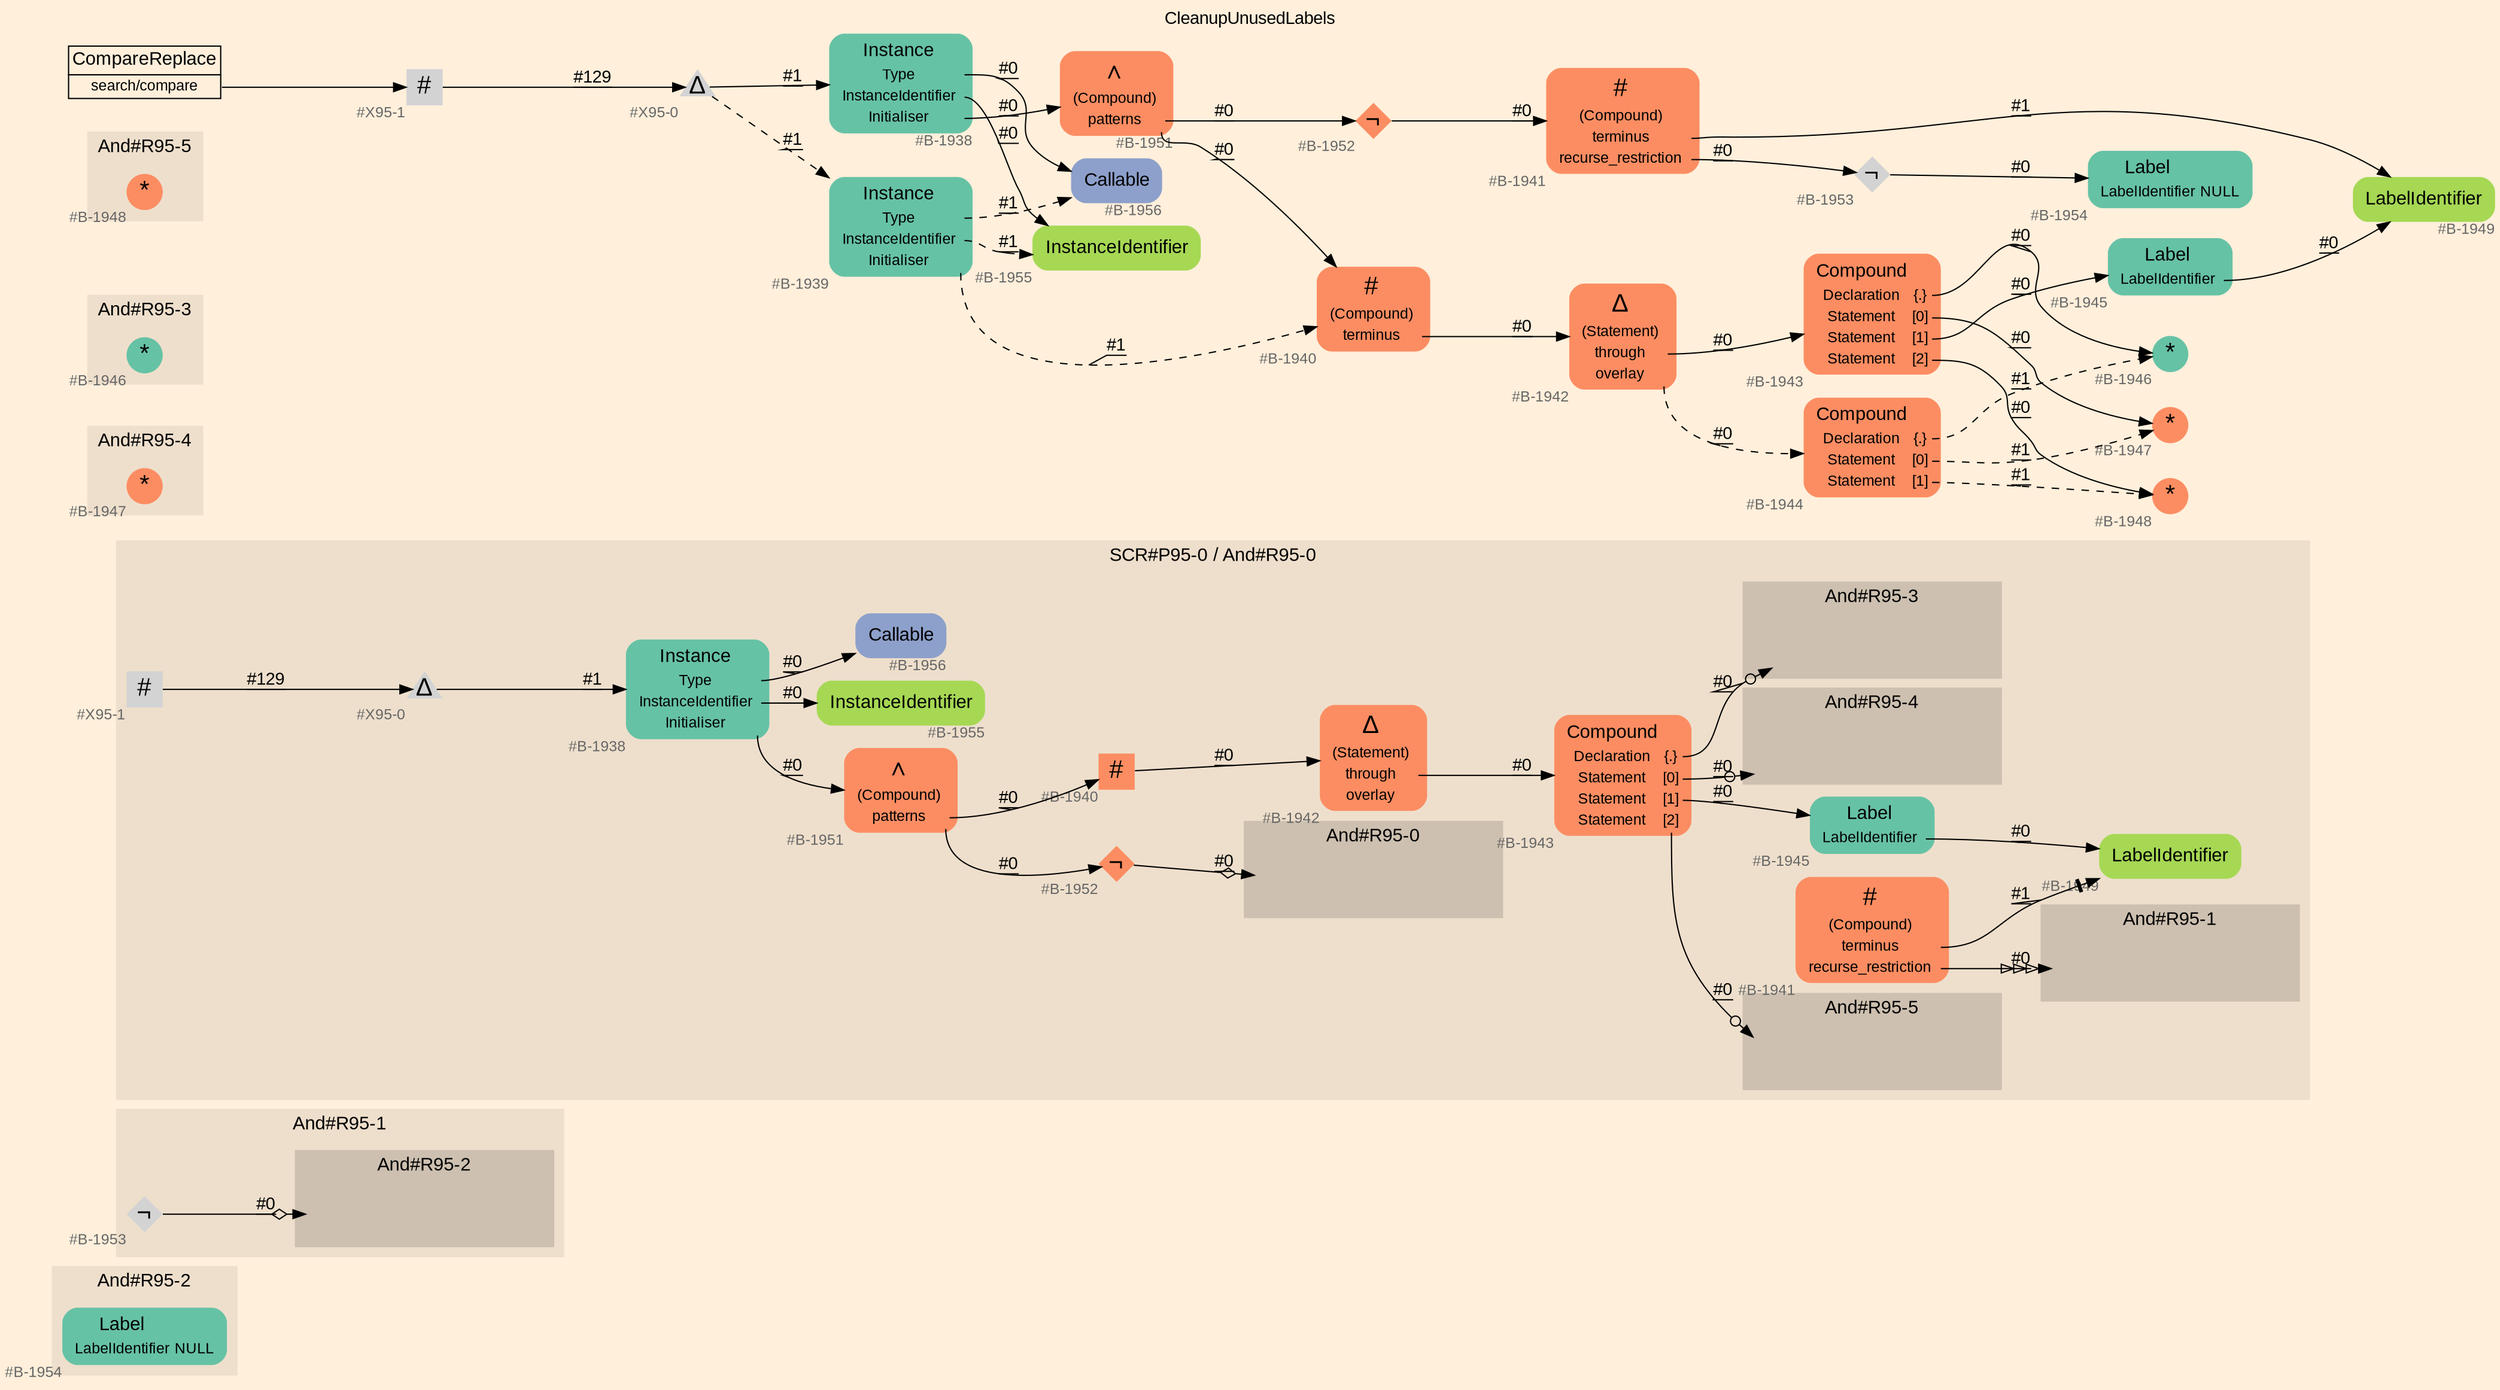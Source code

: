 digraph "CleanupUnusedLabels" {
label = "CleanupUnusedLabels"
labelloc = t
graph [
    rankdir = "LR"
    ranksep = 0.3
    bgcolor = antiquewhite1
    color = black
    fontcolor = black
    fontname = "Arial"
];
node [
    fontname = "Arial"
];
edge [
    fontname = "Arial"
];

// -------------------- figure And#R95-2 --------------------
// -------- region And#R95-2 ----------
subgraph "clusterAnd#R95-2" {
    label = "And#R95-2"
    style = "filled"
    color = antiquewhite2
    fontsize = "15"
    // -------- block And#R95-2/#B-1954 ----------
    "And#R95-2/#B-1954" [
        fillcolor = "/set28/1"
        xlabel = "#B-1954"
        fontsize = "12"
        fontcolor = grey40
        shape = "plaintext"
        label = <<TABLE BORDER="0" CELLBORDER="0" CELLSPACING="0">
         <TR><TD><FONT COLOR="black" POINT-SIZE="15">Label</FONT></TD></TR>
         <TR><TD><FONT COLOR="black" POINT-SIZE="12">LabelIdentifier</FONT></TD><TD PORT="port0"><FONT COLOR="black" POINT-SIZE="12">NULL</FONT></TD></TR>
        </TABLE>>
        style = "rounded,filled"
    ];
    
}


// -------------------- figure And#R95-1 --------------------
// -------- region And#R95-1 ----------
subgraph "clusterAnd#R95-1" {
    label = "And#R95-1"
    style = "filled"
    color = antiquewhite2
    fontsize = "15"
    // -------- block And#R95-1/#B-1953 ----------
    "And#R95-1/#B-1953" [
        xlabel = "#B-1953"
        fontsize = "12"
        fontcolor = grey40
        shape = "diamond"
        label = <<FONT COLOR="black" POINT-SIZE="20">¬</FONT>>
        style = "filled"
        penwidth = 0.0
        fixedsize = true
        width = 0.4
        height = 0.4
    ];
    
    // -------- region And#R95-1/And#R95-2 ----------
    subgraph "clusterAnd#R95-1/And#R95-2" {
        label = "And#R95-2"
        style = "filled"
        color = antiquewhite3
        fontsize = "15"
        // -------- block And#R95-1/And#R95-2/#B-1954 ----------
        "And#R95-1/And#R95-2/#B-1954" [
            fillcolor = "/set28/1"
            xlabel = "#B-1954"
            fontsize = "12"
            fontcolor = grey40
            shape = "none"
            style = "invisible"
        ];
        
    }
    
}

"And#R95-1/#B-1953" -> "And#R95-1/And#R95-2/#B-1954" [
    arrowhead="normalnoneodiamond"
    label = "#0"
    decorate = true
    color = black
    fontcolor = black
];


// -------------------- figure And#R95-0 --------------------
// -------- region And#R95-0 ----------
subgraph "clusterAnd#R95-0" {
    label = "And#R95-0"
    style = "filled"
    color = antiquewhite2
    fontsize = "15"
    // -------- block And#R95-0/#B-1941 ----------
    "And#R95-0/#B-1941" [
        fillcolor = "/set28/2"
        xlabel = "#B-1941"
        fontsize = "12"
        fontcolor = grey40
        shape = "plaintext"
        label = <<TABLE BORDER="0" CELLBORDER="0" CELLSPACING="0">
         <TR><TD><FONT COLOR="black" POINT-SIZE="20">#</FONT></TD></TR>
         <TR><TD><FONT COLOR="black" POINT-SIZE="12">(Compound)</FONT></TD><TD PORT="port0"></TD></TR>
         <TR><TD><FONT COLOR="black" POINT-SIZE="12">terminus</FONT></TD><TD PORT="port1"></TD></TR>
         <TR><TD><FONT COLOR="black" POINT-SIZE="12">recurse_restriction</FONT></TD><TD PORT="port2"></TD></TR>
        </TABLE>>
        style = "rounded,filled"
    ];
    
    // -------- region And#R95-0/And#R95-1 ----------
    subgraph "clusterAnd#R95-0/And#R95-1" {
        label = "And#R95-1"
        style = "filled"
        color = antiquewhite3
        fontsize = "15"
        // -------- block And#R95-0/And#R95-1/#B-1953 ----------
        "And#R95-0/And#R95-1/#B-1953" [
            xlabel = "#B-1953"
            fontsize = "12"
            fontcolor = grey40
            shape = "none"
            style = "invisible"
        ];
        
    }
    
}

// -------- block And#R95-0/#B-1949 ----------
"And#R95-0/#B-1949" [
    fillcolor = "/set28/5"
    xlabel = "#B-1949"
    fontsize = "12"
    fontcolor = grey40
    shape = "plaintext"
    label = <<TABLE BORDER="0" CELLBORDER="0" CELLSPACING="0">
     <TR><TD><FONT COLOR="black" POINT-SIZE="15">LabelIdentifier</FONT></TD></TR>
    </TABLE>>
    style = "rounded,filled"
];

"And#R95-0/#B-1941":port1 -> "And#R95-0/#B-1949" [
    arrowhead="normalnonetee"
    label = "#1"
    decorate = true
    color = black
    fontcolor = black
];

"And#R95-0/#B-1941":port2 -> "And#R95-0/And#R95-1/#B-1953" [
    arrowhead="normalonormalonormalonormal"
    label = "#0"
    decorate = true
    color = black
    fontcolor = black
];


// -------------------- figure And#R95-4 --------------------
// -------- region And#R95-4 ----------
subgraph "clusterAnd#R95-4" {
    label = "And#R95-4"
    style = "filled"
    color = antiquewhite2
    fontsize = "15"
    // -------- block And#R95-4/#B-1947 ----------
    "And#R95-4/#B-1947" [
        fillcolor = "/set28/2"
        xlabel = "#B-1947"
        fontsize = "12"
        fontcolor = grey40
        shape = "circle"
        label = <<FONT COLOR="black" POINT-SIZE="20">*</FONT>>
        style = "filled"
        penwidth = 0.0
        fixedsize = true
        width = 0.4
        height = 0.4
    ];
    
}


// -------------------- figure And#R95-3 --------------------
// -------- region And#R95-3 ----------
subgraph "clusterAnd#R95-3" {
    label = "And#R95-3"
    style = "filled"
    color = antiquewhite2
    fontsize = "15"
    // -------- block And#R95-3/#B-1946 ----------
    "And#R95-3/#B-1946" [
        fillcolor = "/set28/1"
        xlabel = "#B-1946"
        fontsize = "12"
        fontcolor = grey40
        shape = "circle"
        label = <<FONT COLOR="black" POINT-SIZE="20">*</FONT>>
        style = "filled"
        penwidth = 0.0
        fixedsize = true
        width = 0.4
        height = 0.4
    ];
    
}


// -------------------- figure And#R95-5 --------------------
// -------- region And#R95-5 ----------
subgraph "clusterAnd#R95-5" {
    label = "And#R95-5"
    style = "filled"
    color = antiquewhite2
    fontsize = "15"
    // -------- block And#R95-5/#B-1948 ----------
    "And#R95-5/#B-1948" [
        fillcolor = "/set28/2"
        xlabel = "#B-1948"
        fontsize = "12"
        fontcolor = grey40
        shape = "circle"
        label = <<FONT COLOR="black" POINT-SIZE="20">*</FONT>>
        style = "filled"
        penwidth = 0.0
        fixedsize = true
        width = 0.4
        height = 0.4
    ];
    
}


// -------------------- figure And#R95-0 --------------------
// -------- region And#R95-0 ----------
subgraph "clusterAnd#R95-0" {
    label = "SCR#P95-0 / And#R95-0"
    style = "filled"
    color = antiquewhite2
    fontsize = "15"
    // -------- block And#R95-0/#B-1956 ----------
    "And#R95-0/#B-1956" [
        fillcolor = "/set28/3"
        xlabel = "#B-1956"
        fontsize = "12"
        fontcolor = grey40
        shape = "plaintext"
        label = <<TABLE BORDER="0" CELLBORDER="0" CELLSPACING="0">
         <TR><TD><FONT COLOR="black" POINT-SIZE="15">Callable</FONT></TD></TR>
        </TABLE>>
        style = "rounded,filled"
    ];
    
    // -------- block And#R95-0/#B-1938 ----------
    "And#R95-0/#B-1938" [
        fillcolor = "/set28/1"
        xlabel = "#B-1938"
        fontsize = "12"
        fontcolor = grey40
        shape = "plaintext"
        label = <<TABLE BORDER="0" CELLBORDER="0" CELLSPACING="0">
         <TR><TD><FONT COLOR="black" POINT-SIZE="15">Instance</FONT></TD></TR>
         <TR><TD><FONT COLOR="black" POINT-SIZE="12">Type</FONT></TD><TD PORT="port0"></TD></TR>
         <TR><TD><FONT COLOR="black" POINT-SIZE="12">InstanceIdentifier</FONT></TD><TD PORT="port1"></TD></TR>
         <TR><TD><FONT COLOR="black" POINT-SIZE="12">Initialiser</FONT></TD><TD PORT="port2"></TD></TR>
        </TABLE>>
        style = "rounded,filled"
    ];
    
    // -------- block And#R95-0/#X95-1 ----------
    "And#R95-0/#X95-1" [
        xlabel = "#X95-1"
        fontsize = "12"
        fontcolor = grey40
        shape = "square"
        label = <<FONT COLOR="black" POINT-SIZE="20">#</FONT>>
        style = "filled"
        penwidth = 0.0
        fixedsize = true
        width = 0.4
        height = 0.4
    ];
    
    // -------- block And#R95-0/#B-1952 ----------
    "And#R95-0/#B-1952" [
        fillcolor = "/set28/2"
        xlabel = "#B-1952"
        fontsize = "12"
        fontcolor = grey40
        shape = "diamond"
        label = <<FONT COLOR="black" POINT-SIZE="20">¬</FONT>>
        style = "filled"
        penwidth = 0.0
        fixedsize = true
        width = 0.4
        height = 0.4
    ];
    
    // -------- block And#R95-0/#B-1955 ----------
    "And#R95-0/#B-1955" [
        fillcolor = "/set28/5"
        xlabel = "#B-1955"
        fontsize = "12"
        fontcolor = grey40
        shape = "plaintext"
        label = <<TABLE BORDER="0" CELLBORDER="0" CELLSPACING="0">
         <TR><TD><FONT COLOR="black" POINT-SIZE="15">InstanceIdentifier</FONT></TD></TR>
        </TABLE>>
        style = "rounded,filled"
    ];
    
    // -------- block And#R95-0/#B-1942 ----------
    "And#R95-0/#B-1942" [
        fillcolor = "/set28/2"
        xlabel = "#B-1942"
        fontsize = "12"
        fontcolor = grey40
        shape = "plaintext"
        label = <<TABLE BORDER="0" CELLBORDER="0" CELLSPACING="0">
         <TR><TD><FONT COLOR="black" POINT-SIZE="20">Δ</FONT></TD></TR>
         <TR><TD><FONT COLOR="black" POINT-SIZE="12">(Statement)</FONT></TD><TD PORT="port0"></TD></TR>
         <TR><TD><FONT COLOR="black" POINT-SIZE="12">through</FONT></TD><TD PORT="port1"></TD></TR>
         <TR><TD><FONT COLOR="black" POINT-SIZE="12">overlay</FONT></TD><TD PORT="port2"></TD></TR>
        </TABLE>>
        style = "rounded,filled"
    ];
    
    // -------- block And#R95-0/#B-1940 ----------
    "And#R95-0/#B-1940" [
        fillcolor = "/set28/2"
        xlabel = "#B-1940"
        fontsize = "12"
        fontcolor = grey40
        shape = "square"
        label = <<FONT COLOR="black" POINT-SIZE="20">#</FONT>>
        style = "filled"
        penwidth = 0.0
        fixedsize = true
        width = 0.4
        height = 0.4
    ];
    
    // -------- block And#R95-0/#X95-0 ----------
    "And#R95-0/#X95-0" [
        xlabel = "#X95-0"
        fontsize = "12"
        fontcolor = grey40
        shape = "triangle"
        label = <<FONT COLOR="black" POINT-SIZE="20">Δ</FONT>>
        style = "filled"
        penwidth = 0.0
        fixedsize = true
        width = 0.4
        height = 0.4
    ];
    
    // -------- block And#R95-0/#B-1945 ----------
    "And#R95-0/#B-1945" [
        fillcolor = "/set28/1"
        xlabel = "#B-1945"
        fontsize = "12"
        fontcolor = grey40
        shape = "plaintext"
        label = <<TABLE BORDER="0" CELLBORDER="0" CELLSPACING="0">
         <TR><TD><FONT COLOR="black" POINT-SIZE="15">Label</FONT></TD></TR>
         <TR><TD><FONT COLOR="black" POINT-SIZE="12">LabelIdentifier</FONT></TD><TD PORT="port0"></TD></TR>
        </TABLE>>
        style = "rounded,filled"
    ];
    
    // -------- block And#R95-0/#B-1943 ----------
    "And#R95-0/#B-1943" [
        fillcolor = "/set28/2"
        xlabel = "#B-1943"
        fontsize = "12"
        fontcolor = grey40
        shape = "plaintext"
        label = <<TABLE BORDER="0" CELLBORDER="0" CELLSPACING="0">
         <TR><TD><FONT COLOR="black" POINT-SIZE="15">Compound</FONT></TD></TR>
         <TR><TD><FONT COLOR="black" POINT-SIZE="12">Declaration</FONT></TD><TD PORT="port0"><FONT COLOR="black" POINT-SIZE="12">{.}</FONT></TD></TR>
         <TR><TD><FONT COLOR="black" POINT-SIZE="12">Statement</FONT></TD><TD PORT="port1"><FONT COLOR="black" POINT-SIZE="12">[0]</FONT></TD></TR>
         <TR><TD><FONT COLOR="black" POINT-SIZE="12">Statement</FONT></TD><TD PORT="port2"><FONT COLOR="black" POINT-SIZE="12">[1]</FONT></TD></TR>
         <TR><TD><FONT COLOR="black" POINT-SIZE="12">Statement</FONT></TD><TD PORT="port3"><FONT COLOR="black" POINT-SIZE="12">[2]</FONT></TD></TR>
        </TABLE>>
        style = "rounded,filled"
    ];
    
    // -------- block And#R95-0/#B-1951 ----------
    "And#R95-0/#B-1951" [
        fillcolor = "/set28/2"
        xlabel = "#B-1951"
        fontsize = "12"
        fontcolor = grey40
        shape = "plaintext"
        label = <<TABLE BORDER="0" CELLBORDER="0" CELLSPACING="0">
         <TR><TD><FONT COLOR="black" POINT-SIZE="20">∧</FONT></TD></TR>
         <TR><TD><FONT COLOR="black" POINT-SIZE="12">(Compound)</FONT></TD><TD PORT="port0"></TD></TR>
         <TR><TD><FONT COLOR="black" POINT-SIZE="12">patterns</FONT></TD><TD PORT="port1"></TD></TR>
        </TABLE>>
        style = "rounded,filled"
    ];
    
    // -------- block And#R95-0/#B-1949 ----------
    "And#R95-0/#B-1949" [
        fillcolor = "/set28/5"
        xlabel = "#B-1949"
        fontsize = "12"
        fontcolor = grey40
        shape = "plaintext"
        label = <<TABLE BORDER="0" CELLBORDER="0" CELLSPACING="0">
         <TR><TD><FONT COLOR="black" POINT-SIZE="15">LabelIdentifier</FONT></TD></TR>
        </TABLE>>
        style = "rounded,filled"
    ];
    
    // -------- region And#R95-0/And#R95-0 ----------
    subgraph "clusterAnd#R95-0/And#R95-0" {
        label = "And#R95-0"
        style = "filled"
        color = antiquewhite3
        fontsize = "15"
        // -------- block And#R95-0/And#R95-0/#B-1941 ----------
        "And#R95-0/And#R95-0/#B-1941" [
            fillcolor = "/set28/2"
            xlabel = "#B-1941"
            fontsize = "12"
            fontcolor = grey40
            shape = "none"
            style = "invisible"
        ];
        
    }
    
    // -------- region And#R95-0/And#R95-3 ----------
    subgraph "clusterAnd#R95-0/And#R95-3" {
        label = "And#R95-3"
        style = "filled"
        color = antiquewhite3
        fontsize = "15"
        // -------- block And#R95-0/And#R95-3/#B-1946 ----------
        "And#R95-0/And#R95-3/#B-1946" [
            fillcolor = "/set28/1"
            xlabel = "#B-1946"
            fontsize = "12"
            fontcolor = grey40
            shape = "none"
            style = "invisible"
        ];
        
    }
    
    // -------- region And#R95-0/And#R95-4 ----------
    subgraph "clusterAnd#R95-0/And#R95-4" {
        label = "And#R95-4"
        style = "filled"
        color = antiquewhite3
        fontsize = "15"
        // -------- block And#R95-0/And#R95-4/#B-1947 ----------
        "And#R95-0/And#R95-4/#B-1947" [
            fillcolor = "/set28/2"
            xlabel = "#B-1947"
            fontsize = "12"
            fontcolor = grey40
            shape = "none"
            style = "invisible"
        ];
        
    }
    
    // -------- region And#R95-0/And#R95-5 ----------
    subgraph "clusterAnd#R95-0/And#R95-5" {
        label = "And#R95-5"
        style = "filled"
        color = antiquewhite3
        fontsize = "15"
        // -------- block And#R95-0/And#R95-5/#B-1948 ----------
        "And#R95-0/And#R95-5/#B-1948" [
            fillcolor = "/set28/2"
            xlabel = "#B-1948"
            fontsize = "12"
            fontcolor = grey40
            shape = "none"
            style = "invisible"
        ];
        
    }
    
}

"And#R95-0/#B-1938":port0 -> "And#R95-0/#B-1956" [
    label = "#0"
    decorate = true
    color = black
    fontcolor = black
];

"And#R95-0/#B-1938":port1 -> "And#R95-0/#B-1955" [
    label = "#0"
    decorate = true
    color = black
    fontcolor = black
];

"And#R95-0/#B-1938":port2 -> "And#R95-0/#B-1951" [
    label = "#0"
    decorate = true
    color = black
    fontcolor = black
];

"And#R95-0/#X95-1" -> "And#R95-0/#X95-0" [
    label = "#129"
    decorate = true
    color = black
    fontcolor = black
];

"And#R95-0/#B-1952" -> "And#R95-0/And#R95-0/#B-1941" [
    arrowhead="normalnoneodiamond"
    label = "#0"
    decorate = true
    color = black
    fontcolor = black
];

"And#R95-0/#B-1942":port1 -> "And#R95-0/#B-1943" [
    label = "#0"
    decorate = true
    color = black
    fontcolor = black
];

"And#R95-0/#B-1940" -> "And#R95-0/#B-1942" [
    label = "#0"
    decorate = true
    color = black
    fontcolor = black
];

"And#R95-0/#X95-0" -> "And#R95-0/#B-1938" [
    label = "#1"
    decorate = true
    color = black
    fontcolor = black
];

"And#R95-0/#B-1945":port0 -> "And#R95-0/#B-1949" [
    label = "#0"
    decorate = true
    color = black
    fontcolor = black
];

"And#R95-0/#B-1943":port0 -> "And#R95-0/And#R95-3/#B-1946" [
    arrowhead="normalnoneodot"
    label = "#0"
    decorate = true
    color = black
    fontcolor = black
];

"And#R95-0/#B-1943":port1 -> "And#R95-0/And#R95-4/#B-1947" [
    arrowhead="normalnoneodot"
    label = "#0"
    decorate = true
    color = black
    fontcolor = black
];

"And#R95-0/#B-1943":port2 -> "And#R95-0/#B-1945" [
    label = "#0"
    decorate = true
    color = black
    fontcolor = black
];

"And#R95-0/#B-1943":port3 -> "And#R95-0/And#R95-5/#B-1948" [
    arrowhead="normalnoneodot"
    label = "#0"
    decorate = true
    color = black
    fontcolor = black
];

"And#R95-0/#B-1951":port1 -> "And#R95-0/#B-1940" [
    label = "#0"
    decorate = true
    color = black
    fontcolor = black
];

"And#R95-0/#B-1951":port1 -> "And#R95-0/#B-1952" [
    label = "#0"
    decorate = true
    color = black
    fontcolor = black
];


// -------------------- transformation figure --------------------
// -------- block CR#X95-2 ----------
"CR#X95-2" [
    fillcolor = antiquewhite1
    fontsize = "12"
    fontcolor = grey40
    shape = "plaintext"
    label = <<TABLE BORDER="0" CELLBORDER="1" CELLSPACING="0">
     <TR><TD><FONT COLOR="black" POINT-SIZE="15">CompareReplace</FONT></TD></TR>
     <TR><TD PORT="port0"><FONT COLOR="black" POINT-SIZE="12">search/compare</FONT></TD></TR>
    </TABLE>>
    style = "filled"
    color = black
];

// -------- block #X95-1 ----------
"#X95-1" [
    xlabel = "#X95-1"
    fontsize = "12"
    fontcolor = grey40
    shape = "square"
    label = <<FONT COLOR="black" POINT-SIZE="20">#</FONT>>
    style = "filled"
    penwidth = 0.0
    fixedsize = true
    width = 0.4
    height = 0.4
];

// -------- block #X95-0 ----------
"#X95-0" [
    xlabel = "#X95-0"
    fontsize = "12"
    fontcolor = grey40
    shape = "triangle"
    label = <<FONT COLOR="black" POINT-SIZE="20">Δ</FONT>>
    style = "filled"
    penwidth = 0.0
    fixedsize = true
    width = 0.4
    height = 0.4
];

// -------- block #B-1938 ----------
"#B-1938" [
    fillcolor = "/set28/1"
    xlabel = "#B-1938"
    fontsize = "12"
    fontcolor = grey40
    shape = "plaintext"
    label = <<TABLE BORDER="0" CELLBORDER="0" CELLSPACING="0">
     <TR><TD><FONT COLOR="black" POINT-SIZE="15">Instance</FONT></TD></TR>
     <TR><TD><FONT COLOR="black" POINT-SIZE="12">Type</FONT></TD><TD PORT="port0"></TD></TR>
     <TR><TD><FONT COLOR="black" POINT-SIZE="12">InstanceIdentifier</FONT></TD><TD PORT="port1"></TD></TR>
     <TR><TD><FONT COLOR="black" POINT-SIZE="12">Initialiser</FONT></TD><TD PORT="port2"></TD></TR>
    </TABLE>>
    style = "rounded,filled"
];

// -------- block #B-1956 ----------
"#B-1956" [
    fillcolor = "/set28/3"
    xlabel = "#B-1956"
    fontsize = "12"
    fontcolor = grey40
    shape = "plaintext"
    label = <<TABLE BORDER="0" CELLBORDER="0" CELLSPACING="0">
     <TR><TD><FONT COLOR="black" POINT-SIZE="15">Callable</FONT></TD></TR>
    </TABLE>>
    style = "rounded,filled"
];

// -------- block #B-1955 ----------
"#B-1955" [
    fillcolor = "/set28/5"
    xlabel = "#B-1955"
    fontsize = "12"
    fontcolor = grey40
    shape = "plaintext"
    label = <<TABLE BORDER="0" CELLBORDER="0" CELLSPACING="0">
     <TR><TD><FONT COLOR="black" POINT-SIZE="15">InstanceIdentifier</FONT></TD></TR>
    </TABLE>>
    style = "rounded,filled"
];

// -------- block #B-1951 ----------
"#B-1951" [
    fillcolor = "/set28/2"
    xlabel = "#B-1951"
    fontsize = "12"
    fontcolor = grey40
    shape = "plaintext"
    label = <<TABLE BORDER="0" CELLBORDER="0" CELLSPACING="0">
     <TR><TD><FONT COLOR="black" POINT-SIZE="20">∧</FONT></TD></TR>
     <TR><TD><FONT COLOR="black" POINT-SIZE="12">(Compound)</FONT></TD><TD PORT="port0"></TD></TR>
     <TR><TD><FONT COLOR="black" POINT-SIZE="12">patterns</FONT></TD><TD PORT="port1"></TD></TR>
    </TABLE>>
    style = "rounded,filled"
];

// -------- block #B-1940 ----------
"#B-1940" [
    fillcolor = "/set28/2"
    xlabel = "#B-1940"
    fontsize = "12"
    fontcolor = grey40
    shape = "plaintext"
    label = <<TABLE BORDER="0" CELLBORDER="0" CELLSPACING="0">
     <TR><TD><FONT COLOR="black" POINT-SIZE="20">#</FONT></TD></TR>
     <TR><TD><FONT COLOR="black" POINT-SIZE="12">(Compound)</FONT></TD><TD PORT="port0"></TD></TR>
     <TR><TD><FONT COLOR="black" POINT-SIZE="12">terminus</FONT></TD><TD PORT="port1"></TD></TR>
    </TABLE>>
    style = "rounded,filled"
];

// -------- block #B-1942 ----------
"#B-1942" [
    fillcolor = "/set28/2"
    xlabel = "#B-1942"
    fontsize = "12"
    fontcolor = grey40
    shape = "plaintext"
    label = <<TABLE BORDER="0" CELLBORDER="0" CELLSPACING="0">
     <TR><TD><FONT COLOR="black" POINT-SIZE="20">Δ</FONT></TD></TR>
     <TR><TD><FONT COLOR="black" POINT-SIZE="12">(Statement)</FONT></TD><TD PORT="port0"></TD></TR>
     <TR><TD><FONT COLOR="black" POINT-SIZE="12">through</FONT></TD><TD PORT="port1"></TD></TR>
     <TR><TD><FONT COLOR="black" POINT-SIZE="12">overlay</FONT></TD><TD PORT="port2"></TD></TR>
    </TABLE>>
    style = "rounded,filled"
];

// -------- block #B-1943 ----------
"#B-1943" [
    fillcolor = "/set28/2"
    xlabel = "#B-1943"
    fontsize = "12"
    fontcolor = grey40
    shape = "plaintext"
    label = <<TABLE BORDER="0" CELLBORDER="0" CELLSPACING="0">
     <TR><TD><FONT COLOR="black" POINT-SIZE="15">Compound</FONT></TD></TR>
     <TR><TD><FONT COLOR="black" POINT-SIZE="12">Declaration</FONT></TD><TD PORT="port0"><FONT COLOR="black" POINT-SIZE="12">{.}</FONT></TD></TR>
     <TR><TD><FONT COLOR="black" POINT-SIZE="12">Statement</FONT></TD><TD PORT="port1"><FONT COLOR="black" POINT-SIZE="12">[0]</FONT></TD></TR>
     <TR><TD><FONT COLOR="black" POINT-SIZE="12">Statement</FONT></TD><TD PORT="port2"><FONT COLOR="black" POINT-SIZE="12">[1]</FONT></TD></TR>
     <TR><TD><FONT COLOR="black" POINT-SIZE="12">Statement</FONT></TD><TD PORT="port3"><FONT COLOR="black" POINT-SIZE="12">[2]</FONT></TD></TR>
    </TABLE>>
    style = "rounded,filled"
];

// -------- block #B-1946 ----------
"#B-1946" [
    fillcolor = "/set28/1"
    xlabel = "#B-1946"
    fontsize = "12"
    fontcolor = grey40
    shape = "circle"
    label = <<FONT COLOR="black" POINT-SIZE="20">*</FONT>>
    style = "filled"
    penwidth = 0.0
    fixedsize = true
    width = 0.4
    height = 0.4
];

// -------- block #B-1947 ----------
"#B-1947" [
    fillcolor = "/set28/2"
    xlabel = "#B-1947"
    fontsize = "12"
    fontcolor = grey40
    shape = "circle"
    label = <<FONT COLOR="black" POINT-SIZE="20">*</FONT>>
    style = "filled"
    penwidth = 0.0
    fixedsize = true
    width = 0.4
    height = 0.4
];

// -------- block #B-1945 ----------
"#B-1945" [
    fillcolor = "/set28/1"
    xlabel = "#B-1945"
    fontsize = "12"
    fontcolor = grey40
    shape = "plaintext"
    label = <<TABLE BORDER="0" CELLBORDER="0" CELLSPACING="0">
     <TR><TD><FONT COLOR="black" POINT-SIZE="15">Label</FONT></TD></TR>
     <TR><TD><FONT COLOR="black" POINT-SIZE="12">LabelIdentifier</FONT></TD><TD PORT="port0"></TD></TR>
    </TABLE>>
    style = "rounded,filled"
];

// -------- block #B-1949 ----------
"#B-1949" [
    fillcolor = "/set28/5"
    xlabel = "#B-1949"
    fontsize = "12"
    fontcolor = grey40
    shape = "plaintext"
    label = <<TABLE BORDER="0" CELLBORDER="0" CELLSPACING="0">
     <TR><TD><FONT COLOR="black" POINT-SIZE="15">LabelIdentifier</FONT></TD></TR>
    </TABLE>>
    style = "rounded,filled"
];

// -------- block #B-1948 ----------
"#B-1948" [
    fillcolor = "/set28/2"
    xlabel = "#B-1948"
    fontsize = "12"
    fontcolor = grey40
    shape = "circle"
    label = <<FONT COLOR="black" POINT-SIZE="20">*</FONT>>
    style = "filled"
    penwidth = 0.0
    fixedsize = true
    width = 0.4
    height = 0.4
];

// -------- block #B-1944 ----------
"#B-1944" [
    fillcolor = "/set28/2"
    xlabel = "#B-1944"
    fontsize = "12"
    fontcolor = grey40
    shape = "plaintext"
    label = <<TABLE BORDER="0" CELLBORDER="0" CELLSPACING="0">
     <TR><TD><FONT COLOR="black" POINT-SIZE="15">Compound</FONT></TD></TR>
     <TR><TD><FONT COLOR="black" POINT-SIZE="12">Declaration</FONT></TD><TD PORT="port0"><FONT COLOR="black" POINT-SIZE="12">{.}</FONT></TD></TR>
     <TR><TD><FONT COLOR="black" POINT-SIZE="12">Statement</FONT></TD><TD PORT="port1"><FONT COLOR="black" POINT-SIZE="12">[0]</FONT></TD></TR>
     <TR><TD><FONT COLOR="black" POINT-SIZE="12">Statement</FONT></TD><TD PORT="port2"><FONT COLOR="black" POINT-SIZE="12">[1]</FONT></TD></TR>
    </TABLE>>
    style = "rounded,filled"
];

// -------- block #B-1952 ----------
"#B-1952" [
    fillcolor = "/set28/2"
    xlabel = "#B-1952"
    fontsize = "12"
    fontcolor = grey40
    shape = "diamond"
    label = <<FONT COLOR="black" POINT-SIZE="20">¬</FONT>>
    style = "filled"
    penwidth = 0.0
    fixedsize = true
    width = 0.4
    height = 0.4
];

// -------- block #B-1941 ----------
"#B-1941" [
    fillcolor = "/set28/2"
    xlabel = "#B-1941"
    fontsize = "12"
    fontcolor = grey40
    shape = "plaintext"
    label = <<TABLE BORDER="0" CELLBORDER="0" CELLSPACING="0">
     <TR><TD><FONT COLOR="black" POINT-SIZE="20">#</FONT></TD></TR>
     <TR><TD><FONT COLOR="black" POINT-SIZE="12">(Compound)</FONT></TD><TD PORT="port0"></TD></TR>
     <TR><TD><FONT COLOR="black" POINT-SIZE="12">terminus</FONT></TD><TD PORT="port1"></TD></TR>
     <TR><TD><FONT COLOR="black" POINT-SIZE="12">recurse_restriction</FONT></TD><TD PORT="port2"></TD></TR>
    </TABLE>>
    style = "rounded,filled"
];

// -------- block #B-1953 ----------
"#B-1953" [
    xlabel = "#B-1953"
    fontsize = "12"
    fontcolor = grey40
    shape = "diamond"
    label = <<FONT COLOR="black" POINT-SIZE="20">¬</FONT>>
    style = "filled"
    penwidth = 0.0
    fixedsize = true
    width = 0.4
    height = 0.4
];

// -------- block #B-1954 ----------
"#B-1954" [
    fillcolor = "/set28/1"
    xlabel = "#B-1954"
    fontsize = "12"
    fontcolor = grey40
    shape = "plaintext"
    label = <<TABLE BORDER="0" CELLBORDER="0" CELLSPACING="0">
     <TR><TD><FONT COLOR="black" POINT-SIZE="15">Label</FONT></TD></TR>
     <TR><TD><FONT COLOR="black" POINT-SIZE="12">LabelIdentifier</FONT></TD><TD PORT="port0"><FONT COLOR="black" POINT-SIZE="12">NULL</FONT></TD></TR>
    </TABLE>>
    style = "rounded,filled"
];

// -------- block #B-1939 ----------
"#B-1939" [
    fillcolor = "/set28/1"
    xlabel = "#B-1939"
    fontsize = "12"
    fontcolor = grey40
    shape = "plaintext"
    label = <<TABLE BORDER="0" CELLBORDER="0" CELLSPACING="0">
     <TR><TD><FONT COLOR="black" POINT-SIZE="15">Instance</FONT></TD></TR>
     <TR><TD><FONT COLOR="black" POINT-SIZE="12">Type</FONT></TD><TD PORT="port0"></TD></TR>
     <TR><TD><FONT COLOR="black" POINT-SIZE="12">InstanceIdentifier</FONT></TD><TD PORT="port1"></TD></TR>
     <TR><TD><FONT COLOR="black" POINT-SIZE="12">Initialiser</FONT></TD><TD PORT="port2"></TD></TR>
    </TABLE>>
    style = "rounded,filled"
];

"CR#X95-2":port0 -> "#X95-1" [
    label = ""
    decorate = true
    color = black
    fontcolor = black
];

"#X95-1" -> "#X95-0" [
    label = "#129"
    decorate = true
    color = black
    fontcolor = black
];

"#X95-0" -> "#B-1938" [
    label = "#1"
    decorate = true
    color = black
    fontcolor = black
];

"#X95-0" -> "#B-1939" [
    style="dashed"
    label = "#1"
    decorate = true
    color = black
    fontcolor = black
];

"#B-1938":port0 -> "#B-1956" [
    label = "#0"
    decorate = true
    color = black
    fontcolor = black
];

"#B-1938":port1 -> "#B-1955" [
    label = "#0"
    decorate = true
    color = black
    fontcolor = black
];

"#B-1938":port2 -> "#B-1951" [
    label = "#0"
    decorate = true
    color = black
    fontcolor = black
];

"#B-1951":port1 -> "#B-1940" [
    label = "#0"
    decorate = true
    color = black
    fontcolor = black
];

"#B-1951":port1 -> "#B-1952" [
    label = "#0"
    decorate = true
    color = black
    fontcolor = black
];

"#B-1940":port1 -> "#B-1942" [
    label = "#0"
    decorate = true
    color = black
    fontcolor = black
];

"#B-1942":port1 -> "#B-1943" [
    label = "#0"
    decorate = true
    color = black
    fontcolor = black
];

"#B-1942":port2 -> "#B-1944" [
    style="dashed"
    label = "#0"
    decorate = true
    color = black
    fontcolor = black
];

"#B-1943":port0 -> "#B-1946" [
    label = "#0"
    decorate = true
    color = black
    fontcolor = black
];

"#B-1943":port1 -> "#B-1947" [
    label = "#0"
    decorate = true
    color = black
    fontcolor = black
];

"#B-1943":port2 -> "#B-1945" [
    label = "#0"
    decorate = true
    color = black
    fontcolor = black
];

"#B-1943":port3 -> "#B-1948" [
    label = "#0"
    decorate = true
    color = black
    fontcolor = black
];

"#B-1945":port0 -> "#B-1949" [
    label = "#0"
    decorate = true
    color = black
    fontcolor = black
];

"#B-1944":port0 -> "#B-1946" [
    style="dashed"
    label = "#1"
    decorate = true
    color = black
    fontcolor = black
];

"#B-1944":port1 -> "#B-1947" [
    style="dashed"
    label = "#1"
    decorate = true
    color = black
    fontcolor = black
];

"#B-1944":port2 -> "#B-1948" [
    style="dashed"
    label = "#1"
    decorate = true
    color = black
    fontcolor = black
];

"#B-1952" -> "#B-1941" [
    label = "#0"
    decorate = true
    color = black
    fontcolor = black
];

"#B-1941":port1 -> "#B-1949" [
    label = "#1"
    decorate = true
    color = black
    fontcolor = black
];

"#B-1941":port2 -> "#B-1953" [
    label = "#0"
    decorate = true
    color = black
    fontcolor = black
];

"#B-1953" -> "#B-1954" [
    label = "#0"
    decorate = true
    color = black
    fontcolor = black
];

"#B-1939":port0 -> "#B-1956" [
    style="dashed"
    label = "#1"
    decorate = true
    color = black
    fontcolor = black
];

"#B-1939":port1 -> "#B-1955" [
    style="dashed"
    label = "#1"
    decorate = true
    color = black
    fontcolor = black
];

"#B-1939":port2 -> "#B-1940" [
    style="dashed"
    label = "#1"
    decorate = true
    color = black
    fontcolor = black
];


}
